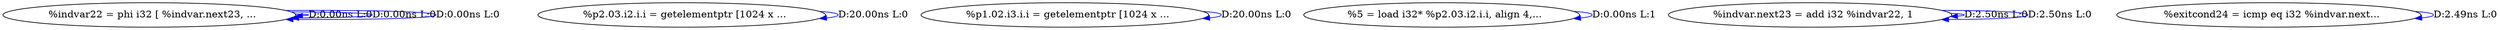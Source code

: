 digraph {
Node0x417cc80[label="  %indvar22 = phi i32 [ %indvar.next23, ..."];
Node0x417cc80 -> Node0x417cc80[label="D:0.00ns L:0",color=blue];
Node0x417cc80 -> Node0x417cc80[label="D:0.00ns L:0",color=blue];
Node0x417cc80 -> Node0x417cc80[label="D:0.00ns L:0",color=blue];
Node0x417cd60[label="  %p2.03.i2.i.i = getelementptr [1024 x ..."];
Node0x417cd60 -> Node0x417cd60[label="D:20.00ns L:0",color=blue];
Node0x417ce40[label="  %p1.02.i3.i.i = getelementptr [1024 x ..."];
Node0x417ce40 -> Node0x417ce40[label="D:20.00ns L:0",color=blue];
Node0x417cf20[label="  %5 = load i32* %p2.03.i2.i.i, align 4,..."];
Node0x417cf20 -> Node0x417cf20[label="D:0.00ns L:1",color=blue];
Node0x417d0e0[label="  %indvar.next23 = add i32 %indvar22, 1"];
Node0x417d0e0 -> Node0x417d0e0[label="D:2.50ns L:0",color=blue];
Node0x417d0e0 -> Node0x417d0e0[label="D:2.50ns L:0",color=blue];
Node0x417d1c0[label="  %exitcond24 = icmp eq i32 %indvar.next..."];
Node0x417d1c0 -> Node0x417d1c0[label="D:2.49ns L:0",color=blue];
}
